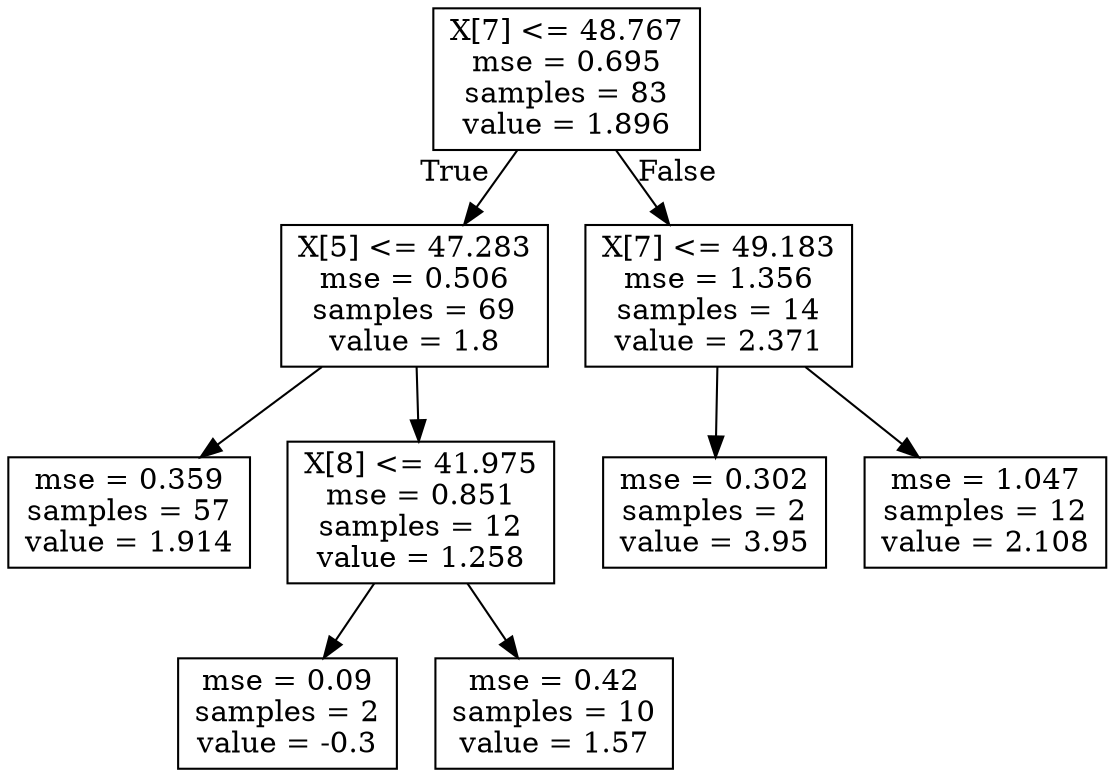 digraph Tree {
node [shape=box] ;
0 [label="X[7] <= 48.767\nmse = 0.695\nsamples = 83\nvalue = 1.896"] ;
1 [label="X[5] <= 47.283\nmse = 0.506\nsamples = 69\nvalue = 1.8"] ;
0 -> 1 [labeldistance=2.5, labelangle=45, headlabel="True"] ;
5 [label="mse = 0.359\nsamples = 57\nvalue = 1.914"] ;
1 -> 5 ;
6 [label="X[8] <= 41.975\nmse = 0.851\nsamples = 12\nvalue = 1.258"] ;
1 -> 6 ;
7 [label="mse = 0.09\nsamples = 2\nvalue = -0.3"] ;
6 -> 7 ;
8 [label="mse = 0.42\nsamples = 10\nvalue = 1.57"] ;
6 -> 8 ;
2 [label="X[7] <= 49.183\nmse = 1.356\nsamples = 14\nvalue = 2.371"] ;
0 -> 2 [labeldistance=2.5, labelangle=-45, headlabel="False"] ;
3 [label="mse = 0.302\nsamples = 2\nvalue = 3.95"] ;
2 -> 3 ;
4 [label="mse = 1.047\nsamples = 12\nvalue = 2.108"] ;
2 -> 4 ;
}